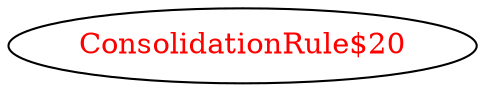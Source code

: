 digraph dependencyGraph {
 concentrate=true;
 ranksep="2.0";
 rankdir="LR"; 
 splines="ortho";
"ConsolidationRule$20" [fontcolor="red"];
}